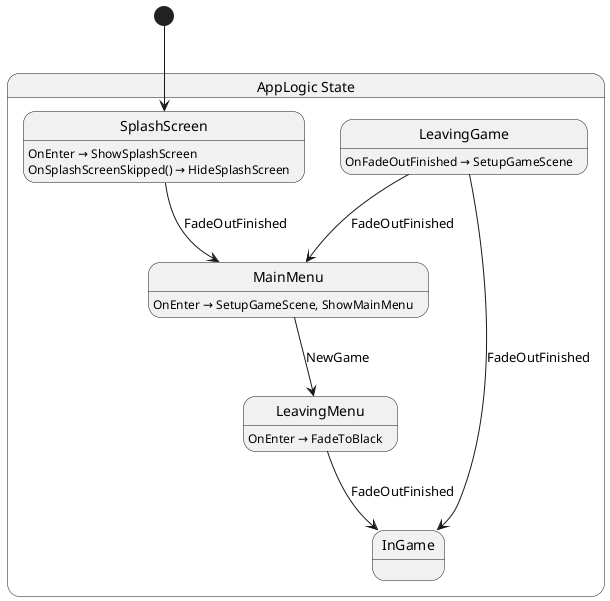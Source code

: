 @startuml AppLogic
state "AppLogic State" as PaddleBall_AppLogic_State {
  state "InGame" as PaddleBall_AppLogic_State_InGame
  state "LeavingGame" as PaddleBall_AppLogic_State_LeavingGame
  state "LeavingMenu" as PaddleBall_AppLogic_State_LeavingMenu
  state "MainMenu" as PaddleBall_AppLogic_State_MainMenu
  state "SplashScreen" as PaddleBall_AppLogic_State_SplashScreen
}

PaddleBall_AppLogic_State_LeavingGame --> PaddleBall_AppLogic_State_InGame : FadeOutFinished
PaddleBall_AppLogic_State_LeavingGame --> PaddleBall_AppLogic_State_MainMenu : FadeOutFinished
PaddleBall_AppLogic_State_LeavingMenu --> PaddleBall_AppLogic_State_InGame : FadeOutFinished
PaddleBall_AppLogic_State_MainMenu --> PaddleBall_AppLogic_State_LeavingMenu : NewGame
PaddleBall_AppLogic_State_SplashScreen --> PaddleBall_AppLogic_State_MainMenu : FadeOutFinished

PaddleBall_AppLogic_State_LeavingGame : OnFadeOutFinished → SetupGameScene
PaddleBall_AppLogic_State_LeavingMenu : OnEnter → FadeToBlack
PaddleBall_AppLogic_State_MainMenu : OnEnter → SetupGameScene, ShowMainMenu
PaddleBall_AppLogic_State_SplashScreen : OnEnter → ShowSplashScreen
PaddleBall_AppLogic_State_SplashScreen : OnSplashScreenSkipped() → HideSplashScreen

[*] --> PaddleBall_AppLogic_State_SplashScreen
@enduml